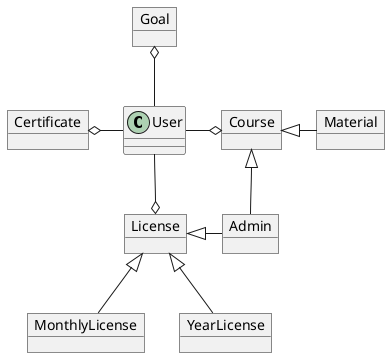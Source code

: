 @startuml
class User{
}

object Goal
object Admin
object MonthlyLicense
object YearLicense
object Course
object Certificate
object Material
object License


Goal o-down-User
User -down-o License
User -left-o Certificate
Course o-left- User


License <|-down- MonthlyLicense
License <|-down-  YearLicense

Course <|-right- Material

License <|-right- Admin
Course <|-down- Admin

@enduml